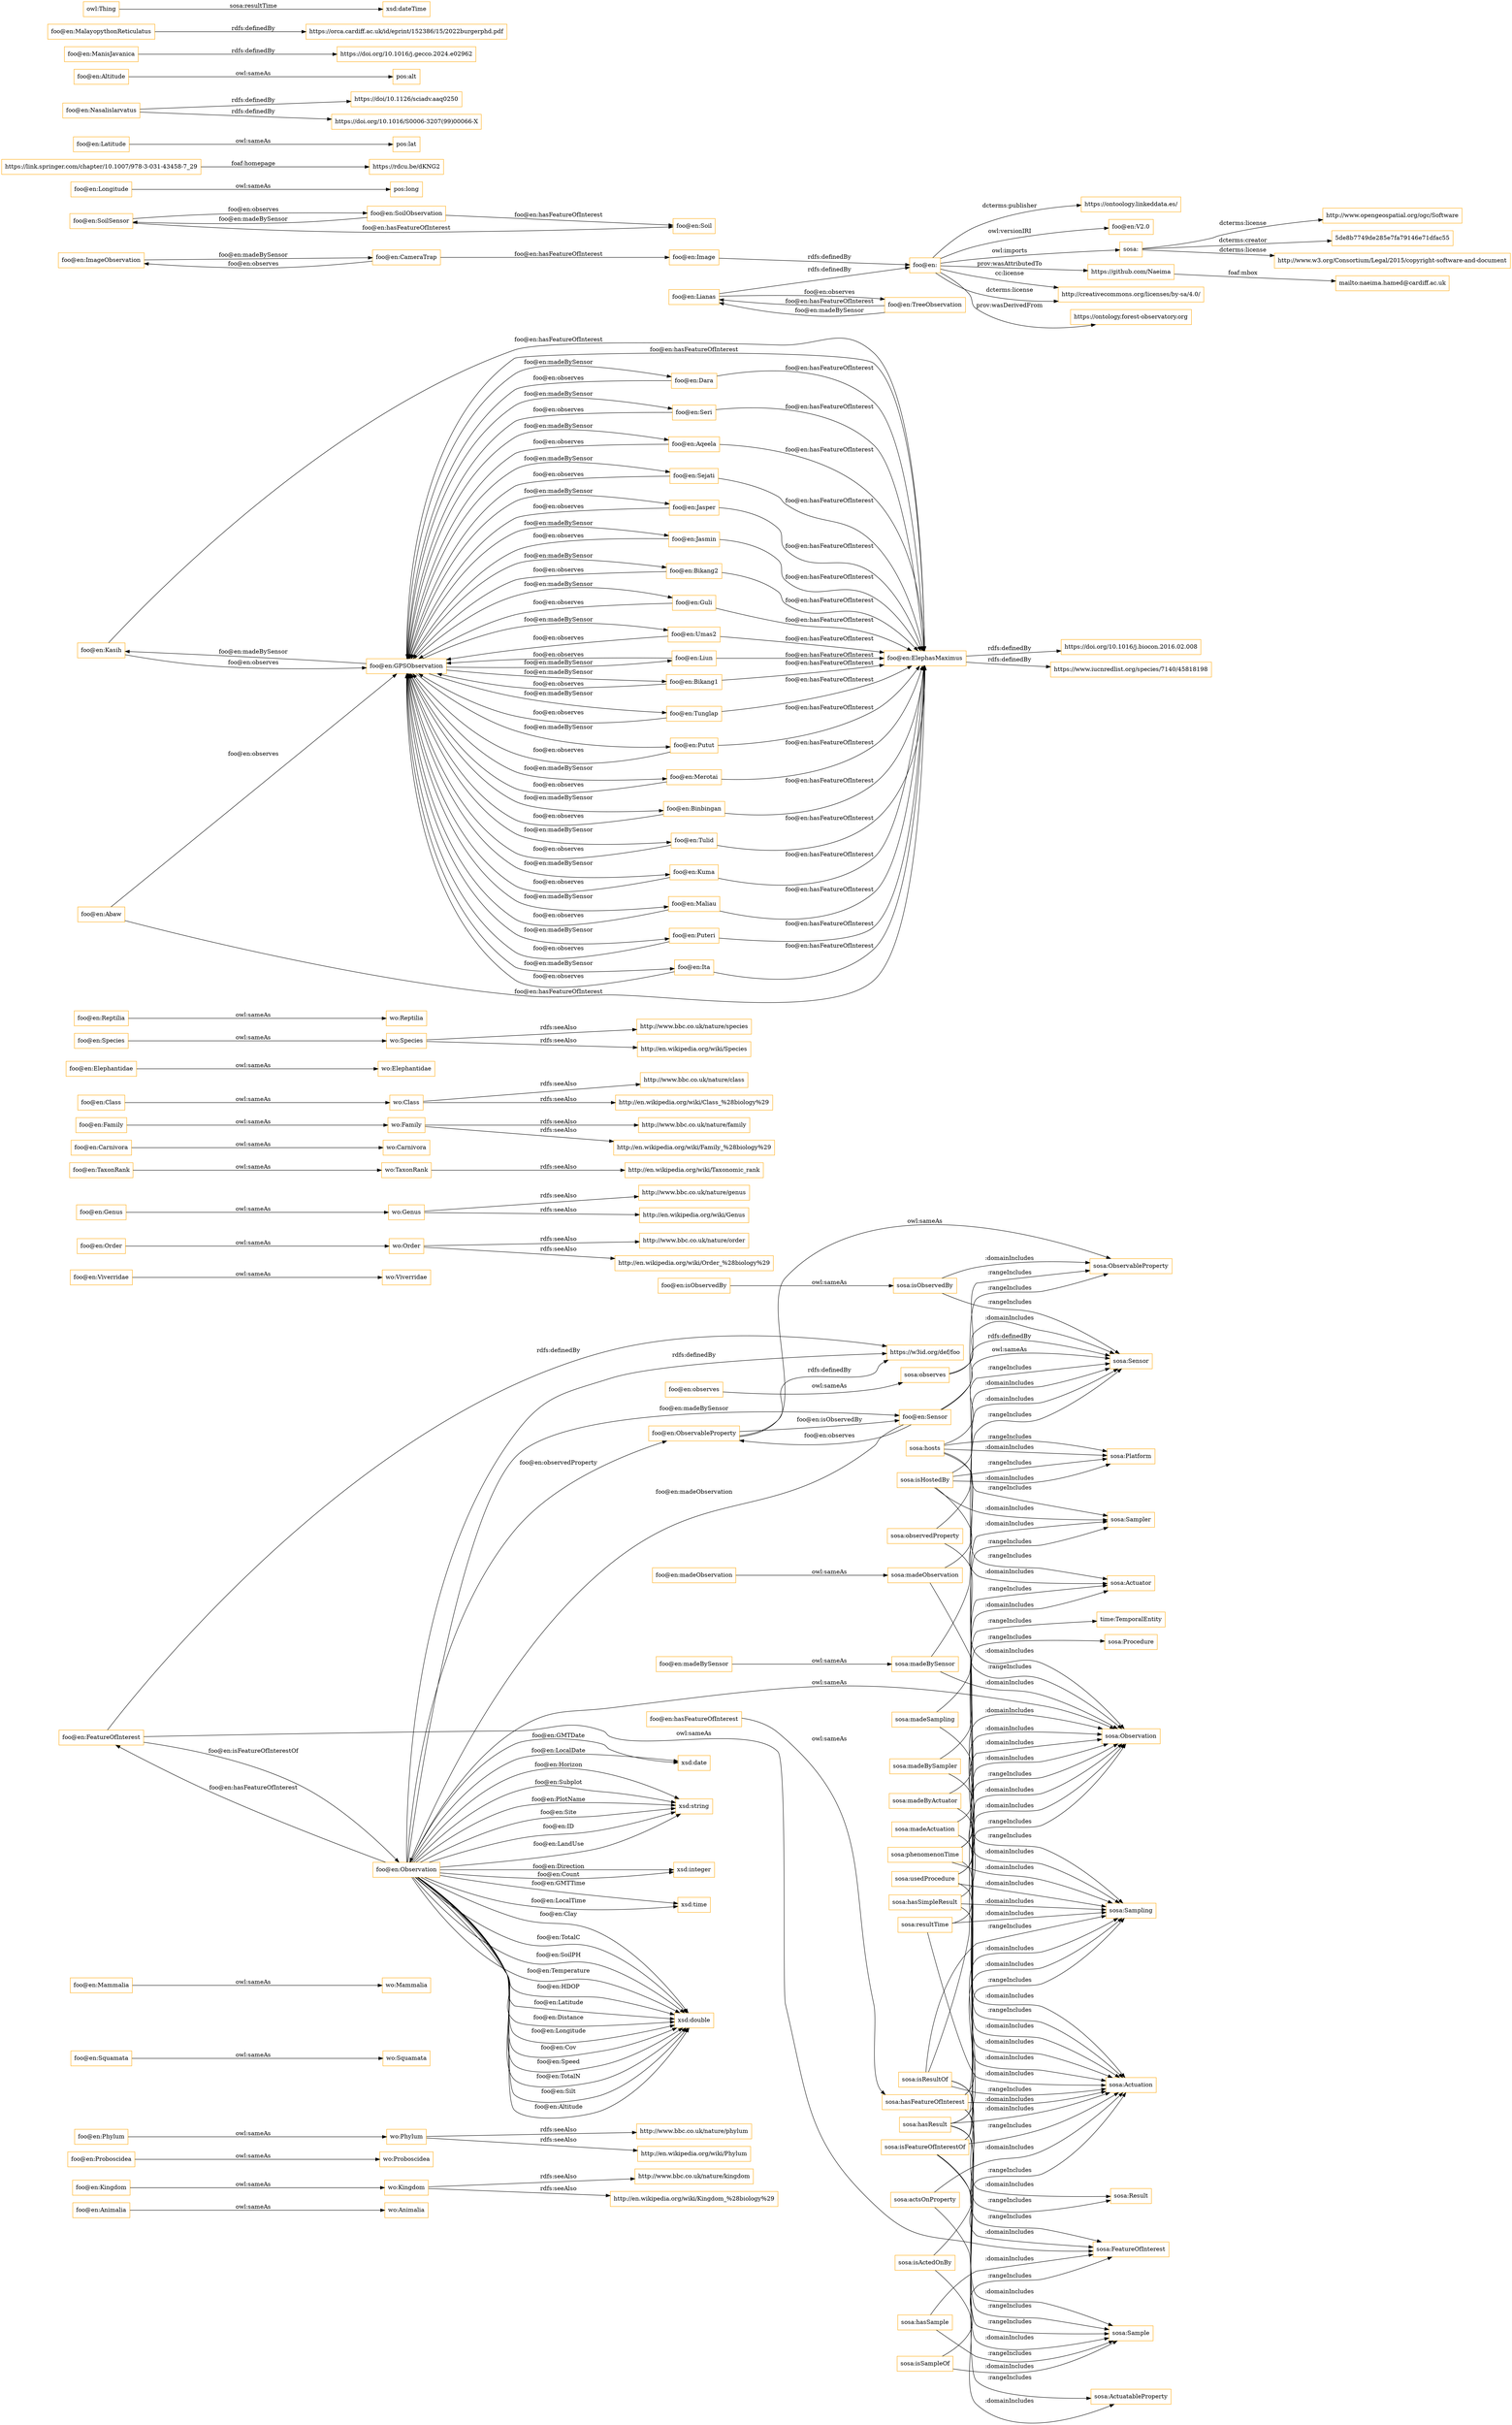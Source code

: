 digraph ar2dtool_diagram { 
rankdir=LR;
size="1501"
node [shape = rectangle, color="orange"]; "wo:Animalia" "wo:Kingdom" "wo:Proboscidea" "wo:Phylum" "foo@en:Squamata" "foo@en:Mammalia" "foo@en:FeatureOfInterest" "wo:Viverridae" "wo:Order" "wo:Mammalia" "wo:Genus" "wo:TaxonRank" "wo:Carnivora" "foo@en:Genus" "foo@en:Animalia" "wo:Family" "wo:Class" "foo@en:Order" "foo@en:ObservableProperty" "foo@en:Phylum" "foo@en:TaxonRank" "wo:Elephantidae" "foo@en:Carnivora" "foo@en:Sensor" "foo@en:Kingdom" "foo@en:Viverridae" "foo@en:Elephantidae" "foo@en:Species" "foo@en:Reptilia" "wo:Reptilia" "foo@en:Family" "foo@en:Class" "foo@en:Observation" "wo:Species" "foo@en:Proboscidea" "sosa:ObservableProperty" "sosa:FeatureOfInterest" "sosa:Actuation" "sosa:Platform" "sosa:ActuatableProperty" "sosa:Actuator" "sosa:Observation" "sosa:Sample" "time:TemporalEntity" "sosa:Sensor" "sosa:Sampling" "sosa:Procedure" "sosa:Result" "sosa:Sampler" ; /*classes style*/
	"foo@en:TaxonRank" -> "wo:TaxonRank" [ label = "owl:sameAs" ];
	"foo@en:Kasih" -> "foo@en:GPSObservation" [ label = "foo@en:observes" ];
	"foo@en:Kasih" -> "foo@en:ElephasMaximus" [ label = "foo@en:hasFeatureOfInterest" ];
	"sosa:observedProperty" -> "sosa:ObservableProperty" [ label = ":rangeIncludes" ];
	"sosa:observedProperty" -> "sosa:Observation" [ label = ":domainIncludes" ];
	"wo:Genus" -> "http://www.bbc.co.uk/nature/genus" [ label = "rdfs:seeAlso" ];
	"wo:Genus" -> "http://en.wikipedia.org/wiki/Genus" [ label = "rdfs:seeAlso" ];
	"foo@en:Squamata" -> "wo:Squamata" [ label = "owl:sameAs" ];
	"sosa:madeBySensor" -> "sosa:Sensor" [ label = ":rangeIncludes" ];
	"sosa:madeBySensor" -> "sosa:Observation" [ label = ":domainIncludes" ];
	"sosa:madeByActuator" -> "sosa:Actuator" [ label = ":rangeIncludes" ];
	"sosa:madeByActuator" -> "sosa:Actuation" [ label = ":domainIncludes" ];
	"sosa:hosts" -> "sosa:Platform" [ label = ":rangeIncludes" ];
	"sosa:hosts" -> "sosa:Actuator" [ label = ":rangeIncludes" ];
	"sosa:hosts" -> "sosa:Sampler" [ label = ":rangeIncludes" ];
	"sosa:hosts" -> "sosa:Sensor" [ label = ":rangeIncludes" ];
	"sosa:hosts" -> "sosa:Platform" [ label = ":domainIncludes" ];
	"foo@en:Dara" -> "foo@en:GPSObservation" [ label = "foo@en:observes" ];
	"foo@en:Dara" -> "foo@en:ElephasMaximus" [ label = "foo@en:hasFeatureOfInterest" ];
	"foo@en:Class" -> "wo:Class" [ label = "owl:sameAs" ];
	"sosa:isObservedBy" -> "sosa:Sensor" [ label = ":rangeIncludes" ];
	"sosa:isObservedBy" -> "sosa:ObservableProperty" [ label = ":domainIncludes" ];
	"foo@en:Seri" -> "foo@en:GPSObservation" [ label = "foo@en:observes" ];
	"foo@en:Seri" -> "foo@en:ElephasMaximus" [ label = "foo@en:hasFeatureOfInterest" ];
	"foo@en:Aqeela" -> "foo@en:GPSObservation" [ label = "foo@en:observes" ];
	"foo@en:Aqeela" -> "foo@en:ElephasMaximus" [ label = "foo@en:hasFeatureOfInterest" ];
	"wo:Species" -> "http://www.bbc.co.uk/nature/species" [ label = "rdfs:seeAlso" ];
	"wo:Species" -> "http://en.wikipedia.org/wiki/Species" [ label = "rdfs:seeAlso" ];
	"foo@en:Sejati" -> "foo@en:GPSObservation" [ label = "foo@en:observes" ];
	"foo@en:Sejati" -> "foo@en:ElephasMaximus" [ label = "foo@en:hasFeatureOfInterest" ];
	"foo@en:ElephasMaximus" -> "https://doi.org/10.1016/j.biocon.2016.02.008" [ label = "rdfs:definedBy" ];
	"foo@en:ElephasMaximus" -> "https://www.iucnredlist.org/species/7140/45818198" [ label = "rdfs:definedBy" ];
	"foo@en:Jasper" -> "foo@en:GPSObservation" [ label = "foo@en:observes" ];
	"foo@en:Jasper" -> "foo@en:ElephasMaximus" [ label = "foo@en:hasFeatureOfInterest" ];
	"foo@en:Reptilia" -> "wo:Reptilia" [ label = "owl:sameAs" ];
	"foo@en:Jasmin" -> "foo@en:GPSObservation" [ label = "foo@en:observes" ];
	"foo@en:Jasmin" -> "foo@en:ElephasMaximus" [ label = "foo@en:hasFeatureOfInterest" ];
	"foo@en:ImageObservation" -> "foo@en:CameraTrap" [ label = "foo@en:madeBySensor" ];
	"foo@en:Abaw" -> "foo@en:GPSObservation" [ label = "foo@en:observes" ];
	"foo@en:Abaw" -> "foo@en:ElephasMaximus" [ label = "foo@en:hasFeatureOfInterest" ];
	"foo@en:madeObservation" -> "sosa:madeObservation" [ label = "owl:sameAs" ];
	"sosa:madeActuation" -> "sosa:Actuation" [ label = ":rangeIncludes" ];
	"sosa:madeActuation" -> "sosa:Actuator" [ label = ":domainIncludes" ];
	"foo@en:" -> "https://ontoology.linkeddata.es/" [ label = "dcterms:publisher" ];
	"foo@en:" -> "foo@en:V2.0" [ label = "owl:versionIRI" ];
	"foo@en:" -> "sosa:" [ label = "owl:imports" ];
	"foo@en:" -> "https://github.com/Naeima" [ label = "prov:wasAttributedTo" ];
	"foo@en:" -> "http://creativecommons.org/licenses/by-sa/4.0/" [ label = "cc:license" ];
	"foo@en:" -> "http://creativecommons.org/licenses/by-sa/4.0/" [ label = "dcterms:license" ];
	"foo@en:" -> "https://ontology.forest-observatory.org" [ label = "prov:wasDerivedFrom" ];
	"sosa:phenomenonTime" -> "time:TemporalEntity" [ label = ":rangeIncludes" ];
	"sosa:phenomenonTime" -> "sosa:Sampling" [ label = ":domainIncludes" ];
	"sosa:phenomenonTime" -> "sosa:Observation" [ label = ":domainIncludes" ];
	"sosa:phenomenonTime" -> "sosa:Actuation" [ label = ":domainIncludes" ];
	"foo@en:Observation" -> "sosa:Observation" [ label = "owl:sameAs" ];
	"foo@en:Observation" -> "https://w3id.org/def/foo" [ label = "rdfs:definedBy" ];
	"foo@en:Genus" -> "wo:Genus" [ label = "owl:sameAs" ];
	"wo:TaxonRank" -> "http://en.wikipedia.org/wiki/Taxonomic_rank" [ label = "rdfs:seeAlso" ];
	"sosa:hasResult" -> "sosa:Sampling" [ label = ":domainIncludes" ];
	"sosa:hasResult" -> "sosa:Actuation" [ label = ":domainIncludes" ];
	"sosa:hasResult" -> "sosa:Observation" [ label = ":domainIncludes" ];
	"sosa:hasResult" -> "sosa:Result" [ label = ":rangeIncludes" ];
	"sosa:hasResult" -> "sosa:Sample" [ label = ":rangeIncludes" ];
	"foo@en:GPSObservation" -> "foo@en:Jasmin" [ label = "foo@en:madeBySensor" ];
	"foo@en:GPSObservation" -> "foo@en:Bikang2" [ label = "foo@en:madeBySensor" ];
	"foo@en:GPSObservation" -> "foo@en:Guli" [ label = "foo@en:madeBySensor" ];
	"foo@en:GPSObservation" -> "foo@en:Sejati" [ label = "foo@en:madeBySensor" ];
	"foo@en:GPSObservation" -> "foo@en:Umas2" [ label = "foo@en:madeBySensor" ];
	"foo@en:GPSObservation" -> "foo@en:Bikang1" [ label = "foo@en:madeBySensor" ];
	"foo@en:GPSObservation" -> "foo@en:Tunglap" [ label = "foo@en:madeBySensor" ];
	"foo@en:GPSObservation" -> "foo@en:Putut" [ label = "foo@en:madeBySensor" ];
	"foo@en:GPSObservation" -> "foo@en:Seri" [ label = "foo@en:madeBySensor" ];
	"foo@en:GPSObservation" -> "foo@en:Merotai" [ label = "foo@en:madeBySensor" ];
	"foo@en:GPSObservation" -> "foo@en:Binbingan" [ label = "foo@en:madeBySensor" ];
	"foo@en:GPSObservation" -> "foo@en:Jasper" [ label = "foo@en:madeBySensor" ];
	"foo@en:GPSObservation" -> "foo@en:Kasih" [ label = "foo@en:madeBySensor" ];
	"foo@en:GPSObservation" -> "foo@en:Tulid" [ label = "foo@en:madeBySensor" ];
	"foo@en:GPSObservation" -> "foo@en:Kuma" [ label = "foo@en:madeBySensor" ];
	"foo@en:GPSObservation" -> "foo@en:Maliau" [ label = "foo@en:madeBySensor" ];
	"foo@en:GPSObservation" -> "foo@en:Aqeela" [ label = "foo@en:madeBySensor" ];
	"foo@en:GPSObservation" -> "foo@en:Dara" [ label = "foo@en:madeBySensor" ];
	"foo@en:GPSObservation" -> "foo@en:Puteri" [ label = "foo@en:madeBySensor" ];
	"foo@en:GPSObservation" -> "foo@en:Ita" [ label = "foo@en:madeBySensor" ];
	"foo@en:GPSObservation" -> "foo@en:Liun" [ label = "foo@en:madeBySensor" ];
	"foo@en:GPSObservation" -> "foo@en:ElephasMaximus" [ label = "foo@en:hasFeatureOfInterest" ];
	"foo@en:Elephantidae" -> "wo:Elephantidae" [ label = "owl:sameAs" ];
	"foo@en:Binbingan" -> "foo@en:GPSObservation" [ label = "foo@en:observes" ];
	"foo@en:Binbingan" -> "foo@en:ElephasMaximus" [ label = "foo@en:hasFeatureOfInterest" ];
	"sosa:isActedOnBy" -> "sosa:Actuation" [ label = ":rangeIncludes" ];
	"sosa:isActedOnBy" -> "sosa:ActuatableProperty" [ label = ":domainIncludes" ];
	"foo@en:Umas2" -> "foo@en:GPSObservation" [ label = "foo@en:observes" ];
	"foo@en:Umas2" -> "foo@en:ElephasMaximus" [ label = "foo@en:hasFeatureOfInterest" ];
	"foo@en:ObservableProperty" -> "sosa:ObservableProperty" [ label = "owl:sameAs" ];
	"foo@en:ObservableProperty" -> "https://w3id.org/def/foo" [ label = "rdfs:definedBy" ];
	"foo@en:Guli" -> "foo@en:GPSObservation" [ label = "foo@en:observes" ];
	"foo@en:Guli" -> "foo@en:ElephasMaximus" [ label = "foo@en:hasFeatureOfInterest" ];
	"foo@en:Putut" -> "foo@en:GPSObservation" [ label = "foo@en:observes" ];
	"foo@en:Putut" -> "foo@en:ElephasMaximus" [ label = "foo@en:hasFeatureOfInterest" ];
	"foo@en:Tunglap" -> "foo@en:GPSObservation" [ label = "foo@en:observes" ];
	"foo@en:Tunglap" -> "foo@en:ElephasMaximus" [ label = "foo@en:hasFeatureOfInterest" ];
	"sosa:madeSampling" -> "sosa:Sampling" [ label = ":rangeIncludes" ];
	"sosa:madeSampling" -> "sosa:Sampler" [ label = ":domainIncludes" ];
	"foo@en:FeatureOfInterest" -> "sosa:FeatureOfInterest" [ label = "owl:sameAs" ];
	"foo@en:FeatureOfInterest" -> "https://w3id.org/def/foo" [ label = "rdfs:definedBy" ];
	"sosa:hasFeatureOfInterest" -> "sosa:Observation" [ label = ":domainIncludes" ];
	"sosa:hasFeatureOfInterest" -> "sosa:FeatureOfInterest" [ label = ":rangeIncludes" ];
	"sosa:hasFeatureOfInterest" -> "sosa:Sampling" [ label = ":domainIncludes" ];
	"sosa:hasFeatureOfInterest" -> "sosa:Actuation" [ label = ":domainIncludes" ];
	"sosa:hasFeatureOfInterest" -> "sosa:Sample" [ label = ":rangeIncludes" ];
	"foo@en:Ita" -> "foo@en:GPSObservation" [ label = "foo@en:observes" ];
	"foo@en:Ita" -> "foo@en:ElephasMaximus" [ label = "foo@en:hasFeatureOfInterest" ];
	"foo@en:Family" -> "wo:Family" [ label = "owl:sameAs" ];
	"foo@en:SoilSensor" -> "foo@en:SoilObservation" [ label = "foo@en:observes" ];
	"foo@en:SoilSensor" -> "foo@en:Soil" [ label = "foo@en:hasFeatureOfInterest" ];
	"foo@en:Viverridae" -> "wo:Viverridae" [ label = "owl:sameAs" ];
	"foo@en:Animalia" -> "wo:Animalia" [ label = "owl:sameAs" ];
	"sosa:isResultOf" -> "sosa:Sample" [ label = ":domainIncludes" ];
	"sosa:isResultOf" -> "sosa:Actuation" [ label = ":rangeIncludes" ];
	"sosa:isResultOf" -> "sosa:Observation" [ label = ":rangeIncludes" ];
	"sosa:isResultOf" -> "sosa:Sampling" [ label = ":rangeIncludes" ];
	"sosa:isResultOf" -> "sosa:Result" [ label = ":domainIncludes" ];
	"sosa:isSampleOf" -> "sosa:FeatureOfInterest" [ label = ":rangeIncludes" ];
	"sosa:isSampleOf" -> "sosa:Sample" [ label = ":domainIncludes" ];
	"sosa:hasSimpleResult" -> "sosa:Sampling" [ label = ":domainIncludes" ];
	"sosa:hasSimpleResult" -> "sosa:Observation" [ label = ":domainIncludes" ];
	"sosa:hasSimpleResult" -> "sosa:Actuation" [ label = ":domainIncludes" ];
	"sosa:madeObservation" -> "sosa:Observation" [ label = ":rangeIncludes" ];
	"sosa:madeObservation" -> "sosa:Sensor" [ label = ":domainIncludes" ];
	"foo@en:Liun" -> "foo@en:GPSObservation" [ label = "foo@en:observes" ];
	"foo@en:Liun" -> "foo@en:ElephasMaximus" [ label = "foo@en:hasFeatureOfInterest" ];
	"sosa:resultTime" -> "sosa:Sampling" [ label = ":domainIncludes" ];
	"sosa:resultTime" -> "sosa:Observation" [ label = ":domainIncludes" ];
	"sosa:resultTime" -> "sosa:Actuation" [ label = ":domainIncludes" ];
	"wo:Phylum" -> "http://www.bbc.co.uk/nature/phylum" [ label = "rdfs:seeAlso" ];
	"wo:Phylum" -> "http://en.wikipedia.org/wiki/Phylum" [ label = "rdfs:seeAlso" ];
	"sosa:isHostedBy" -> "sosa:Platform" [ label = ":rangeIncludes" ];
	"sosa:isHostedBy" -> "sosa:Platform" [ label = ":domainIncludes" ];
	"sosa:isHostedBy" -> "sosa:Sampler" [ label = ":domainIncludes" ];
	"sosa:isHostedBy" -> "sosa:Sensor" [ label = ":domainIncludes" ];
	"sosa:isHostedBy" -> "sosa:Actuator" [ label = ":domainIncludes" ];
	"foo@en:isObservedBy" -> "sosa:isObservedBy" [ label = "owl:sameAs" ];
	"https://github.com/Naeima" -> "mailto:naeima.hamed@cardiff.ac.uk" [ label = "foaf:mbox" ];
	"foo@en:Longitude" -> "pos:long" [ label = "owl:sameAs" ];
	"foo@en:Maliau" -> "foo@en:GPSObservation" [ label = "foo@en:observes" ];
	"foo@en:Maliau" -> "foo@en:ElephasMaximus" [ label = "foo@en:hasFeatureOfInterest" ];
	"https://link.springer.com/chapter/10.1007/978-3-031-43458-7_29" -> "https://rdcu.be/dKNG2" [ label = "foaf:homepage" ];
	"sosa:hasSample" -> "sosa:Sample" [ label = ":rangeIncludes" ];
	"sosa:hasSample" -> "sosa:FeatureOfInterest" [ label = ":domainIncludes" ];
	"sosa:observes" -> "sosa:ObservableProperty" [ label = ":rangeIncludes" ];
	"sosa:observes" -> "sosa:Sensor" [ label = ":domainIncludes" ];
	"foo@en:hasFeatureOfInterest" -> "sosa:hasFeatureOfInterest" [ label = "owl:sameAs" ];
	"foo@en:SoilObservation" -> "foo@en:Soil" [ label = "foo@en:hasFeatureOfInterest" ];
	"foo@en:SoilObservation" -> "foo@en:SoilSensor" [ label = "foo@en:madeBySensor" ];
	"sosa:usedProcedure" -> "sosa:Procedure" [ label = ":rangeIncludes" ];
	"sosa:usedProcedure" -> "sosa:Sampling" [ label = ":domainIncludes" ];
	"sosa:usedProcedure" -> "sosa:Observation" [ label = ":domainIncludes" ];
	"sosa:usedProcedure" -> "sosa:Actuation" [ label = ":domainIncludes" ];
	"foo@en:Latitude" -> "pos:lat" [ label = "owl:sameAs" ];
	"foo@en:CameraTrap" -> "foo@en:ImageObservation" [ label = "foo@en:observes" ];
	"foo@en:CameraTrap" -> "foo@en:Image" [ label = "foo@en:hasFeatureOfInterest" ];
	"foo@en:observes" -> "sosa:observes" [ label = "owl:sameAs" ];
	"foo@en:Bikang2" -> "foo@en:GPSObservation" [ label = "foo@en:observes" ];
	"foo@en:Bikang2" -> "foo@en:ElephasMaximus" [ label = "foo@en:hasFeatureOfInterest" ];
	"wo:Order" -> "http://www.bbc.co.uk/nature/order" [ label = "rdfs:seeAlso" ];
	"wo:Order" -> "http://en.wikipedia.org/wiki/Order_%28biology%29" [ label = "rdfs:seeAlso" ];
	"foo@en:Puteri" -> "foo@en:GPSObservation" [ label = "foo@en:observes" ];
	"foo@en:Puteri" -> "foo@en:ElephasMaximus" [ label = "foo@en:hasFeatureOfInterest" ];
	"foo@en:Species" -> "wo:Species" [ label = "owl:sameAs" ];
	"foo@en:Order" -> "wo:Order" [ label = "owl:sameAs" ];
	"sosa:actsOnProperty" -> "sosa:ActuatableProperty" [ label = ":rangeIncludes" ];
	"sosa:actsOnProperty" -> "sosa:Actuation" [ label = ":domainIncludes" ];
	"foo@en:Nasalislarvatus" -> "https://doi/10.1126/sciadv.aaq0250" [ label = "rdfs:definedBy" ];
	"foo@en:Nasalislarvatus" -> "https://doi.org/10.1016/S0006-3207(99)00066-X" [ label = "rdfs:definedBy" ];
	"sosa:" -> "http://www.opengeospatial.org/ogc/Software" [ label = "dcterms:license" ];
	"sosa:" -> "5de8b7749de285e7fa79146e71dfac55" [ label = "dcterms:creator" ];
	"sosa:" -> "http://www.w3.org/Consortium/Legal/2015/copyright-software-and-document" [ label = "dcterms:license" ];
	"foo@en:Proboscidea" -> "wo:Proboscidea" [ label = "owl:sameAs" ];
	"foo@en:Sensor" -> "sosa:Sensor" [ label = "owl:sameAs" ];
	"foo@en:Sensor" -> "sosa:Sensor" [ label = "rdfs:definedBy" ];
	"sosa:isFeatureOfInterestOf" -> "sosa:FeatureOfInterest" [ label = ":domainIncludes" ];
	"sosa:isFeatureOfInterestOf" -> "sosa:Actuation" [ label = ":rangeIncludes" ];
	"sosa:isFeatureOfInterestOf" -> "sosa:Sampling" [ label = ":rangeIncludes" ];
	"sosa:isFeatureOfInterestOf" -> "sosa:Observation" [ label = ":rangeIncludes" ];
	"sosa:isFeatureOfInterestOf" -> "sosa:Sample" [ label = ":domainIncludes" ];
	"foo@en:Kingdom" -> "wo:Kingdom" [ label = "owl:sameAs" ];
	"wo:Class" -> "http://www.bbc.co.uk/nature/class" [ label = "rdfs:seeAlso" ];
	"wo:Class" -> "http://en.wikipedia.org/wiki/Class_%28biology%29" [ label = "rdfs:seeAlso" ];
	"foo@en:madeBySensor" -> "sosa:madeBySensor" [ label = "owl:sameAs" ];
	"foo@en:Merotai" -> "foo@en:GPSObservation" [ label = "foo@en:observes" ];
	"foo@en:Merotai" -> "foo@en:ElephasMaximus" [ label = "foo@en:hasFeatureOfInterest" ];
	"wo:Family" -> "http://www.bbc.co.uk/nature/family" [ label = "rdfs:seeAlso" ];
	"wo:Family" -> "http://en.wikipedia.org/wiki/Family_%28biology%29" [ label = "rdfs:seeAlso" ];
	"foo@en:Image" -> "foo@en:" [ label = "rdfs:definedBy" ];
	"foo@en:Kuma" -> "foo@en:GPSObservation" [ label = "foo@en:observes" ];
	"foo@en:Kuma" -> "foo@en:ElephasMaximus" [ label = "foo@en:hasFeatureOfInterest" ];
	"foo@en:Phylum" -> "wo:Phylum" [ label = "owl:sameAs" ];
	"foo@en:Altitude" -> "pos:alt" [ label = "owl:sameAs" ];
	"foo@en:Carnivora" -> "wo:Carnivora" [ label = "owl:sameAs" ];
	"foo@en:ManisJavanica" -> "https://doi.org/10.1016/j.gecco.2024.e02962" [ label = "rdfs:definedBy" ];
	"foo@en:Bikang1" -> "foo@en:GPSObservation" [ label = "foo@en:observes" ];
	"foo@en:Bikang1" -> "foo@en:ElephasMaximus" [ label = "foo@en:hasFeatureOfInterest" ];
	"foo@en:MalayopythonReticulatus" -> "https://orca.cardiff.ac.uk/id/eprint/152386/15/2022burgerphd.pdf" [ label = "rdfs:definedBy" ];
	"foo@en:Mammalia" -> "wo:Mammalia" [ label = "owl:sameAs" ];
	"sosa:madeBySampler" -> "sosa:Sampler" [ label = ":rangeIncludes" ];
	"sosa:madeBySampler" -> "sosa:Sampling" [ label = ":domainIncludes" ];
	"foo@en:TreeObservation" -> "foo@en:Lianas" [ label = "foo@en:hasFeatureOfInterest" ];
	"foo@en:TreeObservation" -> "foo@en:Lianas" [ label = "foo@en:madeBySensor" ];
	"foo@en:Lianas" -> "foo@en:TreeObservation" [ label = "foo@en:observes" ];
	"foo@en:Lianas" -> "foo@en:" [ label = "rdfs:definedBy" ];
	"wo:Kingdom" -> "http://www.bbc.co.uk/nature/kingdom" [ label = "rdfs:seeAlso" ];
	"wo:Kingdom" -> "http://en.wikipedia.org/wiki/Kingdom_%28biology%29" [ label = "rdfs:seeAlso" ];
	"foo@en:Tulid" -> "foo@en:GPSObservation" [ label = "foo@en:observes" ];
	"foo@en:Tulid" -> "foo@en:ElephasMaximus" [ label = "foo@en:hasFeatureOfInterest" ];
	"foo@en:Observation" -> "xsd:string" [ label = "foo@en:ID" ];
	"foo@en:Observation" -> "xsd:string" [ label = "foo@en:LandUse" ];
	"foo@en:Observation" -> "xsd:integer" [ label = "foo@en:Direction" ];
	"foo@en:Sensor" -> "foo@en:ObservableProperty" [ label = "foo@en:observes" ];
	"foo@en:Observation" -> "xsd:string" [ label = "foo@en:Horizon" ];
	"foo@en:Observation" -> "xsd:time" [ label = "foo@en:GMTTime" ];
	"foo@en:Observation" -> "xsd:double" [ label = "foo@en:TotalC" ];
	"foo@en:Observation" -> "xsd:double" [ label = "foo@en:SoilPH" ];
	"foo@en:Observation" -> "foo@en:ObservableProperty" [ label = "foo@en:observedProperty" ];
	"foo@en:Observation" -> "xsd:double" [ label = "foo@en:Temperature" ];
	"foo@en:Observation" -> "xsd:string" [ label = "foo@en:Subplot" ];
	"foo@en:Observation" -> "foo@en:Sensor" [ label = "foo@en:madeBySensor" ];
	"foo@en:Observation" -> "xsd:integer" [ label = "foo@en:Count" ];
	"foo@en:Observation" -> "xsd:double" [ label = "foo@en:HDOP" ];
	"foo@en:ObservableProperty" -> "foo@en:Sensor" [ label = "foo@en:isObservedBy" ];
	"foo@en:Observation" -> "xsd:double" [ label = "foo@en:Latitude" ];
	"foo@en:Observation" -> "xsd:time" [ label = "foo@en:LocalTime" ];
	"foo@en:Observation" -> "xsd:double" [ label = "foo@en:Distance" ];
	"foo@en:Sensor" -> "foo@en:Observation" [ label = "foo@en:madeObservation" ];
	"foo@en:Observation" -> "xsd:string" [ label = "foo@en:PlotName" ];
	"foo@en:Observation" -> "xsd:date" [ label = "foo@en:GMTDate" ];
	"foo@en:Observation" -> "xsd:double" [ label = "foo@en:Longitude" ];
	"foo@en:Observation" -> "xsd:string" [ label = "foo@en:Site" ];
	"owl:Thing" -> "xsd:dateTime" [ label = "sosa:resultTime" ];
	"foo@en:Observation" -> "xsd:double" [ label = "foo@en:Cov" ];
	"foo@en:Observation" -> "xsd:double" [ label = "foo@en:Speed" ];
	"foo@en:Observation" -> "xsd:double" [ label = "foo@en:TotalN" ];
	"foo@en:Observation" -> "xsd:double" [ label = "foo@en:Silt" ];
	"foo@en:Observation" -> "xsd:double" [ label = "foo@en:Altitude" ];
	"foo@en:Observation" -> "foo@en:FeatureOfInterest" [ label = "foo@en:hasFeatureOfInterest" ];
	"foo@en:Observation" -> "xsd:double" [ label = "foo@en:Clay" ];
	"foo@en:FeatureOfInterest" -> "foo@en:Observation" [ label = "foo@en:isFeatureOfInterestOf" ];
	"foo@en:Observation" -> "xsd:date" [ label = "foo@en:LocalDate" ];

}

